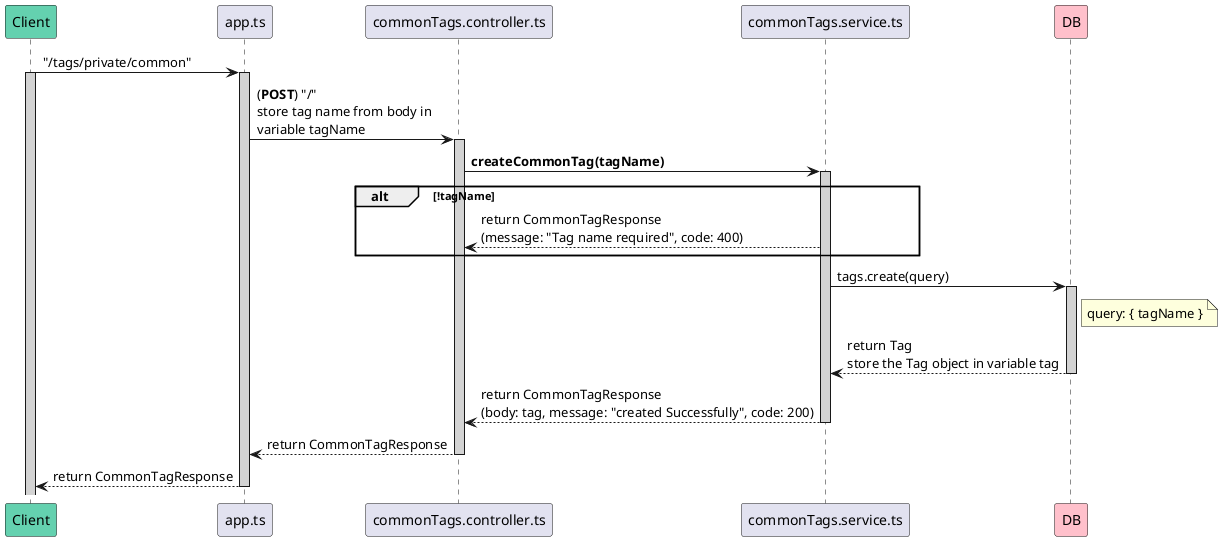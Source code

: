 @startuml getCommonTags
participant Client #64D1AF
participant app.ts
participant commonTags.controller.ts
participant commonTags.service.ts
participant DB #FFC0CB

Client -> app.ts : "/tags/private/common"
activate Client #D3D3D3
activate app.ts #D3D3D3

app.ts -> commonTags.controller.ts : (**POST**) "/"\nstore tag name from body in \nvariable tagName
activate commonTags.controller.ts #D3D3D3

commonTags.controller.ts -> commonTags.service.ts : **createCommonTag(tagName)**
activate commonTags.service.ts #D3D3D3

alt !tagName
    commonTags.controller.ts <-- commonTags.service.ts : return CommonTagResponse\n(message: "Tag name required", code: 400)
end

commonTags.service.ts -> DB : tags.create(query)
activate DB #D3D3D3
note right of DB: query: { tagName }
commonTags.service.ts <-- DB : return Tag\nstore the Tag object in variable tag
deactivate DB

commonTags.controller.ts <-- commonTags.service.ts : return CommonTagResponse\n(body: tag, message: "created Successfully", code: 200)
deactivate commonTags.service.ts

app.ts <-- commonTags.controller.ts: return CommonTagResponse
deactivate commonTags.controller.ts

Client <-- app.ts : return CommonTagResponse
deactivate app.ts
@enduml
